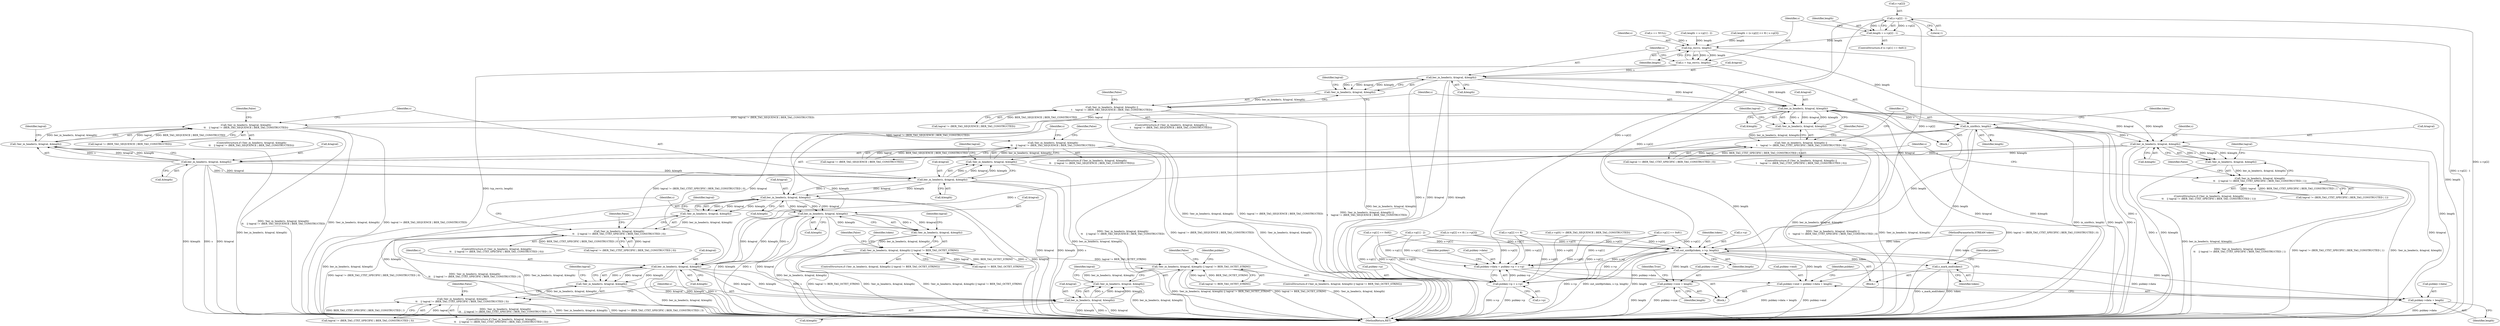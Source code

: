 digraph "0_rdesktop_4dca546d04321a610c1835010b5dad85163b65e1_2@array" {
"1000168" [label="(Call,s->p[2] - 1)"];
"1000166" [label="(Call,length = s->p[2] - 1)"];
"1000204" [label="(Call,tcp_recv(s, length))"];
"1000202" [label="(Call,s = tcp_recv(s, length))"];
"1000210" [label="(Call,ber_in_header(s, &tagval, &length))"];
"1000209" [label="(Call,!ber_in_header(s, &tagval, &length))"];
"1000208" [label="(Call,!ber_in_header(s, &tagval, &length) ||\n\t    tagval != (BER_TAG_SEQUENCE | BER_TAG_CONSTRUCTED))"];
"1000266" [label="(Call,!ber_in_header(s, &tagval, &length)\n\t\t    || tagval != (BER_TAG_SEQUENCE | BER_TAG_CONSTRUCTED))"];
"1000282" [label="(Call,!ber_in_header(s, &tagval, &length)\n\t\t    || tagval != (BER_TAG_SEQUENCE | BER_TAG_CONSTRUCTED))"];
"1000226" [label="(Call,ber_in_header(s, &tagval, &length))"];
"1000225" [label="(Call,!ber_in_header(s, &tagval, &length))"];
"1000224" [label="(Call,!ber_in_header(s, &tagval, &length) ||\n \t    tagval != (BER_TAG_CTXT_SPECIFIC | BER_TAG_CONSTRUCTED | 0))"];
"1000298" [label="(Call,!ber_in_header(s, &tagval, &length)\n\t\t    || tagval != (BER_TAG_CTXT_SPECIFIC | BER_TAG_CONSTRUCTED | 0))"];
"1000241" [label="(Call,in_uint8s(s, length))"];
"1000250" [label="(Call,ber_in_header(s, &tagval, &length))"];
"1000249" [label="(Call,!ber_in_header(s, &tagval, &length))"];
"1000248" [label="(Call,!ber_in_header(s, &tagval, &length)\n\t\t    || tagval != (BER_TAG_CTXT_SPECIFIC | BER_TAG_CONSTRUCTED | 1))"];
"1000268" [label="(Call,ber_in_header(s, &tagval, &length))"];
"1000267" [label="(Call,!ber_in_header(s, &tagval, &length))"];
"1000284" [label="(Call,ber_in_header(s, &tagval, &length))"];
"1000283" [label="(Call,!ber_in_header(s, &tagval, &length))"];
"1000300" [label="(Call,ber_in_header(s, &tagval, &length))"];
"1000299" [label="(Call,!ber_in_header(s, &tagval, &length))"];
"1000318" [label="(Call,ber_in_header(s, &tagval, &length))"];
"1000317" [label="(Call,!ber_in_header(s, &tagval, &length))"];
"1000316" [label="(Call,!ber_in_header(s, &tagval, &length) || tagval != BER_TAG_OCTET_STRING)"];
"1000370" [label="(Call,!ber_in_header(s, &tagval, &length) || tagval != BER_TAG_OCTET_STRING)"];
"1000354" [label="(Call,ber_in_header(s, &tagval, &length))"];
"1000353" [label="(Call,!ber_in_header(s, &tagval, &length))"];
"1000352" [label="(Call,!ber_in_header(s, &tagval, &length)\n\t\t    || tagval != (BER_TAG_CTXT_SPECIFIC | BER_TAG_CONSTRUCTED | 3))"];
"1000372" [label="(Call,ber_in_header(s, &tagval, &length))"];
"1000371" [label="(Call,!ber_in_header(s, &tagval, &length))"];
"1000340" [label="(Call,out_uint8p(token, s->p, length))"];
"1000346" [label="(Call,s_mark_end(token))"];
"1000383" [label="(Call,pubkey->data = pubkey->p = s->p)"];
"1000394" [label="(Call,pubkey->end = pubkey->data + length)"];
"1000398" [label="(Call,pubkey->data + length)"];
"1000387" [label="(Call,pubkey->p = s->p)"];
"1000403" [label="(Call,pubkey->size = length)"];
"1000227" [label="(Identifier,s)"];
"1000204" [label="(Call,tcp_recv(s, length))"];
"1000283" [label="(Call,!ber_in_header(s, &tagval, &length))"];
"1000224" [label="(Call,!ber_in_header(s, &tagval, &length) ||\n \t    tagval != (BER_TAG_CTXT_SPECIFIC | BER_TAG_CONSTRUCTED | 0))"];
"1000177" [label="(Call,s->p[1] == 0x82)"];
"1000241" [label="(Call,in_uint8s(s, length))"];
"1000385" [label="(Identifier,pubkey)"];
"1000388" [label="(Call,pubkey->p)"];
"1000226" [label="(Call,ber_in_header(s, &tagval, &length))"];
"1000275" [label="(Identifier,tagval)"];
"1000252" [label="(Call,&tagval)"];
"1000203" [label="(Identifier,s)"];
"1000264" [label="(Identifier,False)"];
"1000166" [label="(Call,length = s->p[2] - 1)"];
"1000399" [label="(Call,pubkey->data)"];
"1000257" [label="(Identifier,tagval)"];
"1000187" [label="(Call,s->p[2] << 8)"];
"1000250" [label="(Call,ber_in_header(s, &tagval, &length))"];
"1000272" [label="(Call,&length)"];
"1000369" [label="(ControlStructure,if (!ber_in_header(s, &tagval, &length) || tagval != BER_TAG_OCTET_STRING))"];
"1000302" [label="(Call,&tagval)"];
"1000233" [label="(Identifier,tagval)"];
"1000301" [label="(Identifier,s)"];
"1000405" [label="(Identifier,pubkey)"];
"1000371" [label="(Call,!ber_in_header(s, &tagval, &length))"];
"1000298" [label="(Call,!ber_in_header(s, &tagval, &length)\n\t\t    || tagval != (BER_TAG_CTXT_SPECIFIC | BER_TAG_CONSTRUCTED | 0))"];
"1000297" [label="(ControlStructure,if (!ber_in_header(s, &tagval, &length)\n\t\t    || tagval != (BER_TAG_CTXT_SPECIFIC | BER_TAG_CONSTRUCTED | 0)))"];
"1000268" [label="(Call,ber_in_header(s, &tagval, &length))"];
"1000325" [label="(Identifier,tagval)"];
"1000225" [label="(Call,!ber_in_header(s, &tagval, &length))"];
"1000355" [label="(Identifier,s)"];
"1000246" [label="(Block,)"];
"1000404" [label="(Call,pubkey->size)"];
"1000322" [label="(Call,&length)"];
"1000222" [label="(Identifier,False)"];
"1000270" [label="(Call,&tagval)"];
"1000316" [label="(Call,!ber_in_header(s, &tagval, &length) || tagval != BER_TAG_OCTET_STRING)"];
"1000209" [label="(Call,!ber_in_header(s, &tagval, &length))"];
"1000361" [label="(Identifier,tagval)"];
"1000299" [label="(Call,!ber_in_header(s, &tagval, &length))"];
"1000265" [label="(ControlStructure,if (!ber_in_header(s, &tagval, &length)\n\t\t    || tagval != (BER_TAG_SEQUENCE | BER_TAG_CONSTRUCTED)))"];
"1000168" [label="(Call,s->p[2] - 1)"];
"1000324" [label="(Call,tagval != BER_TAG_OCTET_STRING)"];
"1000286" [label="(Call,&tagval)"];
"1000212" [label="(Call,&tagval)"];
"1000119" [label="(Call,s->p[0] != (BER_TAG_SEQUENCE | BER_TAG_CONSTRUCTED))"];
"1000230" [label="(Call,&length)"];
"1000159" [label="(Call,s->p[1] == 0x81)"];
"1000217" [label="(Identifier,tagval)"];
"1000341" [label="(Identifier,token)"];
"1000410" [label="(MethodReturn,RET)"];
"1000345" [label="(Identifier,length)"];
"1000376" [label="(Call,&length)"];
"1000382" [label="(Identifier,False)"];
"1000384" [label="(Call,pubkey->data)"];
"1000387" [label="(Call,pubkey->p = s->p)"];
"1000306" [label="(Call,tagval != (BER_TAG_CTXT_SPECIFIC | BER_TAG_CONSTRUCTED | 0))"];
"1000245" [label="(Identifier,token)"];
"1000242" [label="(Identifier,s)"];
"1000284" [label="(Call,ber_in_header(s, &tagval, &length))"];
"1000282" [label="(Call,!ber_in_header(s, &tagval, &length)\n\t\t    || tagval != (BER_TAG_SEQUENCE | BER_TAG_CONSTRUCTED))"];
"1000352" [label="(Call,!ber_in_header(s, &tagval, &length)\n\t\t    || tagval != (BER_TAG_CTXT_SPECIFIC | BER_TAG_CONSTRUCTED | 3))"];
"1000148" [label="(Call,length = s->p[1] - 2)"];
"1000228" [label="(Call,&tagval)"];
"1000300" [label="(Call,ber_in_header(s, &tagval, &length))"];
"1000350" [label="(Block,)"];
"1000232" [label="(Call,tagval != (BER_TAG_CTXT_SPECIFIC | BER_TAG_CONSTRUCTED | 0))"];
"1000396" [label="(Identifier,pubkey)"];
"1000216" [label="(Call,tagval != (BER_TAG_SEQUENCE | BER_TAG_CONSTRUCTED))"];
"1000169" [label="(Call,s->p[2])"];
"1000379" [label="(Identifier,tagval)"];
"1000267" [label="(Call,!ber_in_header(s, &tagval, &length))"];
"1000409" [label="(Identifier,True)"];
"1000254" [label="(Call,&length)"];
"1000285" [label="(Identifier,s)"];
"1000291" [label="(Identifier,tagval)"];
"1000186" [label="(Call,(s->p[2] << 8) | s->p[3])"];
"1000184" [label="(Call,length = (s->p[2] << 8) | s->p[3])"];
"1000383" [label="(Call,pubkey->data = pubkey->p = s->p)"];
"1000342" [label="(Call,s->p)"];
"1000314" [label="(Identifier,False)"];
"1000269" [label="(Identifier,s)"];
"1000266" [label="(Call,!ber_in_header(s, &tagval, &length)\n\t\t    || tagval != (BER_TAG_SEQUENCE | BER_TAG_CONSTRUCTED))"];
"1000211" [label="(Identifier,s)"];
"1000240" [label="(Identifier,False)"];
"1000315" [label="(ControlStructure,if (!ber_in_header(s, &tagval, &length) || tagval != BER_TAG_OCTET_STRING))"];
"1000248" [label="(Call,!ber_in_header(s, &tagval, &length)\n\t\t    || tagval != (BER_TAG_CTXT_SPECIFIC | BER_TAG_CONSTRUCTED | 1))"];
"1000374" [label="(Call,&tagval)"];
"1000318" [label="(Call,ber_in_header(s, &tagval, &length))"];
"1000407" [label="(Identifier,length)"];
"1000290" [label="(Call,tagval != (BER_TAG_SEQUENCE | BER_TAG_CONSTRUCTED))"];
"1000351" [label="(ControlStructure,if (!ber_in_header(s, &tagval, &length)\n\t\t    || tagval != (BER_TAG_CTXT_SPECIFIC | BER_TAG_CONSTRUCTED | 3)))"];
"1000101" [label="(MethodParameterIn,STREAM token)"];
"1000158" [label="(ControlStructure,if (s->p[1] == 0x81))"];
"1000346" [label="(Call,s_mark_end(token))"];
"1000349" [label="(Identifier,pubkey)"];
"1000223" [label="(ControlStructure,if (!ber_in_header(s, &tagval, &length) ||\n \t    tagval != (BER_TAG_CTXT_SPECIFIC | BER_TAG_CONSTRUCTED | 0)))"];
"1000304" [label="(Call,&length)"];
"1000394" [label="(Call,pubkey->end = pubkey->data + length)"];
"1000207" [label="(ControlStructure,if (!ber_in_header(s, &tagval, &length) ||\n\t    tagval != (BER_TAG_SEQUENCE | BER_TAG_CONSTRUCTED)))"];
"1000391" [label="(Call,s->p)"];
"1000320" [label="(Call,&tagval)"];
"1000347" [label="(Identifier,token)"];
"1000288" [label="(Call,&length)"];
"1000378" [label="(Call,tagval != BER_TAG_OCTET_STRING)"];
"1000280" [label="(Identifier,False)"];
"1000372" [label="(Call,ber_in_header(s, &tagval, &length))"];
"1000150" [label="(Call,s->p[1] - 2)"];
"1000210" [label="(Call,ber_in_header(s, &tagval, &length))"];
"1000368" [label="(Identifier,False)"];
"1000296" [label="(Identifier,False)"];
"1000247" [label="(ControlStructure,if (!ber_in_header(s, &tagval, &length)\n\t\t    || tagval != (BER_TAG_CTXT_SPECIFIC | BER_TAG_CONSTRUCTED | 1)))"];
"1000354" [label="(Call,ber_in_header(s, &tagval, &length))"];
"1000174" [label="(Literal,1)"];
"1000251" [label="(Identifier,s)"];
"1000256" [label="(Call,tagval != (BER_TAG_CTXT_SPECIFIC | BER_TAG_CONSTRUCTED | 1))"];
"1000214" [label="(Call,&length)"];
"1000395" [label="(Call,pubkey->end)"];
"1000281" [label="(ControlStructure,if (!ber_in_header(s, &tagval, &length)\n\t\t    || tagval != (BER_TAG_SEQUENCE | BER_TAG_CONSTRUCTED)))"];
"1000205" [label="(Identifier,s)"];
"1000402" [label="(Identifier,length)"];
"1000328" [label="(Identifier,False)"];
"1000249" [label="(Call,!ber_in_header(s, &tagval, &length))"];
"1000370" [label="(Call,!ber_in_header(s, &tagval, &length) || tagval != BER_TAG_OCTET_STRING)"];
"1000103" [label="(Block,)"];
"1000356" [label="(Call,&tagval)"];
"1000358" [label="(Call,&length)"];
"1000373" [label="(Identifier,s)"];
"1000206" [label="(Identifier,length)"];
"1000319" [label="(Identifier,s)"];
"1000331" [label="(Identifier,token)"];
"1000113" [label="(Call,s == NULL)"];
"1000243" [label="(Identifier,length)"];
"1000340" [label="(Call,out_uint8p(token, s->p, length))"];
"1000398" [label="(Call,pubkey->data + length)"];
"1000317" [label="(Call,!ber_in_header(s, &tagval, &length))"];
"1000360" [label="(Call,tagval != (BER_TAG_CTXT_SPECIFIC | BER_TAG_CONSTRUCTED | 3))"];
"1000208" [label="(Call,!ber_in_header(s, &tagval, &length) ||\n\t    tagval != (BER_TAG_SEQUENCE | BER_TAG_CONSTRUCTED))"];
"1000307" [label="(Identifier,tagval)"];
"1000353" [label="(Call,!ber_in_header(s, &tagval, &length))"];
"1000202" [label="(Call,s = tcp_recv(s, length))"];
"1000167" [label="(Identifier,length)"];
"1000403" [label="(Call,pubkey->size = length)"];
"1000274" [label="(Call,tagval != (BER_TAG_SEQUENCE | BER_TAG_CONSTRUCTED))"];
"1000168" -> "1000166"  [label="AST: "];
"1000168" -> "1000174"  [label="CFG: "];
"1000169" -> "1000168"  [label="AST: "];
"1000174" -> "1000168"  [label="AST: "];
"1000166" -> "1000168"  [label="CFG: "];
"1000168" -> "1000410"  [label="DDG: s->p[2]"];
"1000168" -> "1000166"  [label="DDG: s->p[2]"];
"1000168" -> "1000166"  [label="DDG: 1"];
"1000168" -> "1000340"  [label="DDG: s->p[2]"];
"1000168" -> "1000383"  [label="DDG: s->p[2]"];
"1000168" -> "1000387"  [label="DDG: s->p[2]"];
"1000166" -> "1000158"  [label="AST: "];
"1000167" -> "1000166"  [label="AST: "];
"1000203" -> "1000166"  [label="CFG: "];
"1000166" -> "1000410"  [label="DDG: s->p[2] - 1"];
"1000166" -> "1000204"  [label="DDG: length"];
"1000204" -> "1000202"  [label="AST: "];
"1000204" -> "1000206"  [label="CFG: "];
"1000205" -> "1000204"  [label="AST: "];
"1000206" -> "1000204"  [label="AST: "];
"1000202" -> "1000204"  [label="CFG: "];
"1000204" -> "1000410"  [label="DDG: length"];
"1000204" -> "1000202"  [label="DDG: s"];
"1000204" -> "1000202"  [label="DDG: length"];
"1000113" -> "1000204"  [label="DDG: s"];
"1000184" -> "1000204"  [label="DDG: length"];
"1000148" -> "1000204"  [label="DDG: length"];
"1000204" -> "1000241"  [label="DDG: length"];
"1000202" -> "1000103"  [label="AST: "];
"1000203" -> "1000202"  [label="AST: "];
"1000211" -> "1000202"  [label="CFG: "];
"1000202" -> "1000410"  [label="DDG: tcp_recv(s, length)"];
"1000202" -> "1000210"  [label="DDG: s"];
"1000210" -> "1000209"  [label="AST: "];
"1000210" -> "1000214"  [label="CFG: "];
"1000211" -> "1000210"  [label="AST: "];
"1000212" -> "1000210"  [label="AST: "];
"1000214" -> "1000210"  [label="AST: "];
"1000209" -> "1000210"  [label="CFG: "];
"1000210" -> "1000410"  [label="DDG: &tagval"];
"1000210" -> "1000410"  [label="DDG: &length"];
"1000210" -> "1000410"  [label="DDG: s"];
"1000210" -> "1000209"  [label="DDG: s"];
"1000210" -> "1000209"  [label="DDG: &tagval"];
"1000210" -> "1000209"  [label="DDG: &length"];
"1000210" -> "1000226"  [label="DDG: s"];
"1000210" -> "1000226"  [label="DDG: &tagval"];
"1000210" -> "1000226"  [label="DDG: &length"];
"1000209" -> "1000208"  [label="AST: "];
"1000217" -> "1000209"  [label="CFG: "];
"1000208" -> "1000209"  [label="CFG: "];
"1000209" -> "1000410"  [label="DDG: ber_in_header(s, &tagval, &length)"];
"1000209" -> "1000208"  [label="DDG: ber_in_header(s, &tagval, &length)"];
"1000208" -> "1000207"  [label="AST: "];
"1000208" -> "1000216"  [label="CFG: "];
"1000216" -> "1000208"  [label="AST: "];
"1000222" -> "1000208"  [label="CFG: "];
"1000227" -> "1000208"  [label="CFG: "];
"1000208" -> "1000410"  [label="DDG: !ber_in_header(s, &tagval, &length)"];
"1000208" -> "1000410"  [label="DDG: tagval != (BER_TAG_SEQUENCE | BER_TAG_CONSTRUCTED)"];
"1000208" -> "1000410"  [label="DDG: !ber_in_header(s, &tagval, &length) ||\n\t    tagval != (BER_TAG_SEQUENCE | BER_TAG_CONSTRUCTED)"];
"1000216" -> "1000208"  [label="DDG: tagval"];
"1000216" -> "1000208"  [label="DDG: BER_TAG_SEQUENCE | BER_TAG_CONSTRUCTED"];
"1000208" -> "1000266"  [label="DDG: tagval != (BER_TAG_SEQUENCE | BER_TAG_CONSTRUCTED)"];
"1000266" -> "1000265"  [label="AST: "];
"1000266" -> "1000267"  [label="CFG: "];
"1000266" -> "1000274"  [label="CFG: "];
"1000267" -> "1000266"  [label="AST: "];
"1000274" -> "1000266"  [label="AST: "];
"1000280" -> "1000266"  [label="CFG: "];
"1000285" -> "1000266"  [label="CFG: "];
"1000266" -> "1000410"  [label="DDG: !ber_in_header(s, &tagval, &length)"];
"1000266" -> "1000410"  [label="DDG: tagval != (BER_TAG_SEQUENCE | BER_TAG_CONSTRUCTED)"];
"1000266" -> "1000410"  [label="DDG: !ber_in_header(s, &tagval, &length)\n\t\t    || tagval != (BER_TAG_SEQUENCE | BER_TAG_CONSTRUCTED)"];
"1000267" -> "1000266"  [label="DDG: ber_in_header(s, &tagval, &length)"];
"1000274" -> "1000266"  [label="DDG: tagval"];
"1000274" -> "1000266"  [label="DDG: BER_TAG_SEQUENCE | BER_TAG_CONSTRUCTED"];
"1000266" -> "1000282"  [label="DDG: tagval != (BER_TAG_SEQUENCE | BER_TAG_CONSTRUCTED)"];
"1000282" -> "1000281"  [label="AST: "];
"1000282" -> "1000283"  [label="CFG: "];
"1000282" -> "1000290"  [label="CFG: "];
"1000283" -> "1000282"  [label="AST: "];
"1000290" -> "1000282"  [label="AST: "];
"1000296" -> "1000282"  [label="CFG: "];
"1000301" -> "1000282"  [label="CFG: "];
"1000282" -> "1000410"  [label="DDG: !ber_in_header(s, &tagval, &length)\n\t\t    || tagval != (BER_TAG_SEQUENCE | BER_TAG_CONSTRUCTED)"];
"1000282" -> "1000410"  [label="DDG: tagval != (BER_TAG_SEQUENCE | BER_TAG_CONSTRUCTED)"];
"1000282" -> "1000410"  [label="DDG: !ber_in_header(s, &tagval, &length)"];
"1000283" -> "1000282"  [label="DDG: ber_in_header(s, &tagval, &length)"];
"1000290" -> "1000282"  [label="DDG: tagval"];
"1000290" -> "1000282"  [label="DDG: BER_TAG_SEQUENCE | BER_TAG_CONSTRUCTED"];
"1000226" -> "1000225"  [label="AST: "];
"1000226" -> "1000230"  [label="CFG: "];
"1000227" -> "1000226"  [label="AST: "];
"1000228" -> "1000226"  [label="AST: "];
"1000230" -> "1000226"  [label="AST: "];
"1000225" -> "1000226"  [label="CFG: "];
"1000226" -> "1000410"  [label="DDG: s"];
"1000226" -> "1000410"  [label="DDG: &tagval"];
"1000226" -> "1000410"  [label="DDG: &length"];
"1000226" -> "1000225"  [label="DDG: s"];
"1000226" -> "1000225"  [label="DDG: &tagval"];
"1000226" -> "1000225"  [label="DDG: &length"];
"1000226" -> "1000241"  [label="DDG: s"];
"1000226" -> "1000250"  [label="DDG: &tagval"];
"1000226" -> "1000250"  [label="DDG: &length"];
"1000226" -> "1000354"  [label="DDG: &tagval"];
"1000226" -> "1000354"  [label="DDG: &length"];
"1000225" -> "1000224"  [label="AST: "];
"1000233" -> "1000225"  [label="CFG: "];
"1000224" -> "1000225"  [label="CFG: "];
"1000225" -> "1000410"  [label="DDG: ber_in_header(s, &tagval, &length)"];
"1000225" -> "1000224"  [label="DDG: ber_in_header(s, &tagval, &length)"];
"1000224" -> "1000223"  [label="AST: "];
"1000224" -> "1000232"  [label="CFG: "];
"1000232" -> "1000224"  [label="AST: "];
"1000240" -> "1000224"  [label="CFG: "];
"1000242" -> "1000224"  [label="CFG: "];
"1000224" -> "1000410"  [label="DDG: !ber_in_header(s, &tagval, &length)"];
"1000224" -> "1000410"  [label="DDG: tagval != (BER_TAG_CTXT_SPECIFIC | BER_TAG_CONSTRUCTED | 0)"];
"1000224" -> "1000410"  [label="DDG: !ber_in_header(s, &tagval, &length) ||\n \t    tagval != (BER_TAG_CTXT_SPECIFIC | BER_TAG_CONSTRUCTED | 0)"];
"1000232" -> "1000224"  [label="DDG: tagval"];
"1000232" -> "1000224"  [label="DDG: BER_TAG_CTXT_SPECIFIC | BER_TAG_CONSTRUCTED | 0"];
"1000224" -> "1000298"  [label="DDG: tagval != (BER_TAG_CTXT_SPECIFIC | BER_TAG_CONSTRUCTED | 0)"];
"1000298" -> "1000297"  [label="AST: "];
"1000298" -> "1000299"  [label="CFG: "];
"1000298" -> "1000306"  [label="CFG: "];
"1000299" -> "1000298"  [label="AST: "];
"1000306" -> "1000298"  [label="AST: "];
"1000314" -> "1000298"  [label="CFG: "];
"1000319" -> "1000298"  [label="CFG: "];
"1000298" -> "1000410"  [label="DDG: !ber_in_header(s, &tagval, &length)\n\t\t    || tagval != (BER_TAG_CTXT_SPECIFIC | BER_TAG_CONSTRUCTED | 0)"];
"1000298" -> "1000410"  [label="DDG: !ber_in_header(s, &tagval, &length)"];
"1000298" -> "1000410"  [label="DDG: tagval != (BER_TAG_CTXT_SPECIFIC | BER_TAG_CONSTRUCTED | 0)"];
"1000299" -> "1000298"  [label="DDG: ber_in_header(s, &tagval, &length)"];
"1000306" -> "1000298"  [label="DDG: tagval"];
"1000306" -> "1000298"  [label="DDG: BER_TAG_CTXT_SPECIFIC | BER_TAG_CONSTRUCTED | 0"];
"1000241" -> "1000103"  [label="AST: "];
"1000241" -> "1000243"  [label="CFG: "];
"1000242" -> "1000241"  [label="AST: "];
"1000243" -> "1000241"  [label="AST: "];
"1000245" -> "1000241"  [label="CFG: "];
"1000241" -> "1000410"  [label="DDG: s"];
"1000241" -> "1000410"  [label="DDG: in_uint8s(s, length)"];
"1000241" -> "1000410"  [label="DDG: length"];
"1000241" -> "1000250"  [label="DDG: s"];
"1000241" -> "1000340"  [label="DDG: length"];
"1000241" -> "1000354"  [label="DDG: s"];
"1000241" -> "1000394"  [label="DDG: length"];
"1000241" -> "1000398"  [label="DDG: length"];
"1000241" -> "1000403"  [label="DDG: length"];
"1000250" -> "1000249"  [label="AST: "];
"1000250" -> "1000254"  [label="CFG: "];
"1000251" -> "1000250"  [label="AST: "];
"1000252" -> "1000250"  [label="AST: "];
"1000254" -> "1000250"  [label="AST: "];
"1000249" -> "1000250"  [label="CFG: "];
"1000250" -> "1000410"  [label="DDG: s"];
"1000250" -> "1000410"  [label="DDG: &length"];
"1000250" -> "1000410"  [label="DDG: &tagval"];
"1000250" -> "1000249"  [label="DDG: s"];
"1000250" -> "1000249"  [label="DDG: &tagval"];
"1000250" -> "1000249"  [label="DDG: &length"];
"1000250" -> "1000268"  [label="DDG: s"];
"1000250" -> "1000268"  [label="DDG: &tagval"];
"1000250" -> "1000268"  [label="DDG: &length"];
"1000249" -> "1000248"  [label="AST: "];
"1000257" -> "1000249"  [label="CFG: "];
"1000248" -> "1000249"  [label="CFG: "];
"1000249" -> "1000410"  [label="DDG: ber_in_header(s, &tagval, &length)"];
"1000249" -> "1000248"  [label="DDG: ber_in_header(s, &tagval, &length)"];
"1000248" -> "1000247"  [label="AST: "];
"1000248" -> "1000256"  [label="CFG: "];
"1000256" -> "1000248"  [label="AST: "];
"1000264" -> "1000248"  [label="CFG: "];
"1000269" -> "1000248"  [label="CFG: "];
"1000248" -> "1000410"  [label="DDG: !ber_in_header(s, &tagval, &length)\n\t\t    || tagval != (BER_TAG_CTXT_SPECIFIC | BER_TAG_CONSTRUCTED | 1)"];
"1000248" -> "1000410"  [label="DDG: tagval != (BER_TAG_CTXT_SPECIFIC | BER_TAG_CONSTRUCTED | 1)"];
"1000248" -> "1000410"  [label="DDG: !ber_in_header(s, &tagval, &length)"];
"1000256" -> "1000248"  [label="DDG: tagval"];
"1000256" -> "1000248"  [label="DDG: BER_TAG_CTXT_SPECIFIC | BER_TAG_CONSTRUCTED | 1"];
"1000268" -> "1000267"  [label="AST: "];
"1000268" -> "1000272"  [label="CFG: "];
"1000269" -> "1000268"  [label="AST: "];
"1000270" -> "1000268"  [label="AST: "];
"1000272" -> "1000268"  [label="AST: "];
"1000267" -> "1000268"  [label="CFG: "];
"1000268" -> "1000410"  [label="DDG: s"];
"1000268" -> "1000410"  [label="DDG: &tagval"];
"1000268" -> "1000410"  [label="DDG: &length"];
"1000268" -> "1000267"  [label="DDG: s"];
"1000268" -> "1000267"  [label="DDG: &tagval"];
"1000268" -> "1000267"  [label="DDG: &length"];
"1000268" -> "1000284"  [label="DDG: s"];
"1000268" -> "1000284"  [label="DDG: &tagval"];
"1000268" -> "1000284"  [label="DDG: &length"];
"1000275" -> "1000267"  [label="CFG: "];
"1000267" -> "1000410"  [label="DDG: ber_in_header(s, &tagval, &length)"];
"1000284" -> "1000283"  [label="AST: "];
"1000284" -> "1000288"  [label="CFG: "];
"1000285" -> "1000284"  [label="AST: "];
"1000286" -> "1000284"  [label="AST: "];
"1000288" -> "1000284"  [label="AST: "];
"1000283" -> "1000284"  [label="CFG: "];
"1000284" -> "1000410"  [label="DDG: &tagval"];
"1000284" -> "1000410"  [label="DDG: s"];
"1000284" -> "1000410"  [label="DDG: &length"];
"1000284" -> "1000283"  [label="DDG: s"];
"1000284" -> "1000283"  [label="DDG: &tagval"];
"1000284" -> "1000283"  [label="DDG: &length"];
"1000284" -> "1000300"  [label="DDG: s"];
"1000284" -> "1000300"  [label="DDG: &tagval"];
"1000284" -> "1000300"  [label="DDG: &length"];
"1000291" -> "1000283"  [label="CFG: "];
"1000283" -> "1000410"  [label="DDG: ber_in_header(s, &tagval, &length)"];
"1000300" -> "1000299"  [label="AST: "];
"1000300" -> "1000304"  [label="CFG: "];
"1000301" -> "1000300"  [label="AST: "];
"1000302" -> "1000300"  [label="AST: "];
"1000304" -> "1000300"  [label="AST: "];
"1000299" -> "1000300"  [label="CFG: "];
"1000300" -> "1000410"  [label="DDG: &length"];
"1000300" -> "1000410"  [label="DDG: s"];
"1000300" -> "1000410"  [label="DDG: &tagval"];
"1000300" -> "1000299"  [label="DDG: s"];
"1000300" -> "1000299"  [label="DDG: &tagval"];
"1000300" -> "1000299"  [label="DDG: &length"];
"1000300" -> "1000318"  [label="DDG: s"];
"1000300" -> "1000318"  [label="DDG: &tagval"];
"1000300" -> "1000318"  [label="DDG: &length"];
"1000307" -> "1000299"  [label="CFG: "];
"1000299" -> "1000410"  [label="DDG: ber_in_header(s, &tagval, &length)"];
"1000318" -> "1000317"  [label="AST: "];
"1000318" -> "1000322"  [label="CFG: "];
"1000319" -> "1000318"  [label="AST: "];
"1000320" -> "1000318"  [label="AST: "];
"1000322" -> "1000318"  [label="AST: "];
"1000317" -> "1000318"  [label="CFG: "];
"1000318" -> "1000410"  [label="DDG: s"];
"1000318" -> "1000410"  [label="DDG: &length"];
"1000318" -> "1000410"  [label="DDG: &tagval"];
"1000318" -> "1000317"  [label="DDG: s"];
"1000318" -> "1000317"  [label="DDG: &tagval"];
"1000318" -> "1000317"  [label="DDG: &length"];
"1000318" -> "1000354"  [label="DDG: s"];
"1000318" -> "1000354"  [label="DDG: &tagval"];
"1000318" -> "1000354"  [label="DDG: &length"];
"1000317" -> "1000316"  [label="AST: "];
"1000325" -> "1000317"  [label="CFG: "];
"1000316" -> "1000317"  [label="CFG: "];
"1000317" -> "1000410"  [label="DDG: ber_in_header(s, &tagval, &length)"];
"1000317" -> "1000316"  [label="DDG: ber_in_header(s, &tagval, &length)"];
"1000316" -> "1000315"  [label="AST: "];
"1000316" -> "1000324"  [label="CFG: "];
"1000324" -> "1000316"  [label="AST: "];
"1000328" -> "1000316"  [label="CFG: "];
"1000331" -> "1000316"  [label="CFG: "];
"1000316" -> "1000410"  [label="DDG: !ber_in_header(s, &tagval, &length) || tagval != BER_TAG_OCTET_STRING"];
"1000316" -> "1000410"  [label="DDG: tagval != BER_TAG_OCTET_STRING"];
"1000316" -> "1000410"  [label="DDG: !ber_in_header(s, &tagval, &length)"];
"1000324" -> "1000316"  [label="DDG: tagval"];
"1000324" -> "1000316"  [label="DDG: BER_TAG_OCTET_STRING"];
"1000316" -> "1000370"  [label="DDG: tagval != BER_TAG_OCTET_STRING"];
"1000370" -> "1000369"  [label="AST: "];
"1000370" -> "1000371"  [label="CFG: "];
"1000370" -> "1000378"  [label="CFG: "];
"1000371" -> "1000370"  [label="AST: "];
"1000378" -> "1000370"  [label="AST: "];
"1000382" -> "1000370"  [label="CFG: "];
"1000385" -> "1000370"  [label="CFG: "];
"1000370" -> "1000410"  [label="DDG: !ber_in_header(s, &tagval, &length) || tagval != BER_TAG_OCTET_STRING"];
"1000370" -> "1000410"  [label="DDG: tagval != BER_TAG_OCTET_STRING"];
"1000370" -> "1000410"  [label="DDG: !ber_in_header(s, &tagval, &length)"];
"1000371" -> "1000370"  [label="DDG: ber_in_header(s, &tagval, &length)"];
"1000378" -> "1000370"  [label="DDG: tagval"];
"1000378" -> "1000370"  [label="DDG: BER_TAG_OCTET_STRING"];
"1000354" -> "1000353"  [label="AST: "];
"1000354" -> "1000358"  [label="CFG: "];
"1000355" -> "1000354"  [label="AST: "];
"1000356" -> "1000354"  [label="AST: "];
"1000358" -> "1000354"  [label="AST: "];
"1000353" -> "1000354"  [label="CFG: "];
"1000354" -> "1000410"  [label="DDG: &tagval"];
"1000354" -> "1000410"  [label="DDG: &length"];
"1000354" -> "1000410"  [label="DDG: s"];
"1000354" -> "1000353"  [label="DDG: s"];
"1000354" -> "1000353"  [label="DDG: &tagval"];
"1000354" -> "1000353"  [label="DDG: &length"];
"1000354" -> "1000372"  [label="DDG: s"];
"1000354" -> "1000372"  [label="DDG: &tagval"];
"1000354" -> "1000372"  [label="DDG: &length"];
"1000353" -> "1000352"  [label="AST: "];
"1000361" -> "1000353"  [label="CFG: "];
"1000352" -> "1000353"  [label="CFG: "];
"1000353" -> "1000410"  [label="DDG: ber_in_header(s, &tagval, &length)"];
"1000353" -> "1000352"  [label="DDG: ber_in_header(s, &tagval, &length)"];
"1000352" -> "1000351"  [label="AST: "];
"1000352" -> "1000360"  [label="CFG: "];
"1000360" -> "1000352"  [label="AST: "];
"1000368" -> "1000352"  [label="CFG: "];
"1000373" -> "1000352"  [label="CFG: "];
"1000352" -> "1000410"  [label="DDG: !ber_in_header(s, &tagval, &length)"];
"1000352" -> "1000410"  [label="DDG: tagval != (BER_TAG_CTXT_SPECIFIC | BER_TAG_CONSTRUCTED | 3)"];
"1000352" -> "1000410"  [label="DDG: !ber_in_header(s, &tagval, &length)\n\t\t    || tagval != (BER_TAG_CTXT_SPECIFIC | BER_TAG_CONSTRUCTED | 3)"];
"1000360" -> "1000352"  [label="DDG: tagval"];
"1000360" -> "1000352"  [label="DDG: BER_TAG_CTXT_SPECIFIC | BER_TAG_CONSTRUCTED | 3"];
"1000372" -> "1000371"  [label="AST: "];
"1000372" -> "1000376"  [label="CFG: "];
"1000373" -> "1000372"  [label="AST: "];
"1000374" -> "1000372"  [label="AST: "];
"1000376" -> "1000372"  [label="AST: "];
"1000371" -> "1000372"  [label="CFG: "];
"1000372" -> "1000410"  [label="DDG: &length"];
"1000372" -> "1000410"  [label="DDG: s"];
"1000372" -> "1000410"  [label="DDG: &tagval"];
"1000372" -> "1000371"  [label="DDG: s"];
"1000372" -> "1000371"  [label="DDG: &tagval"];
"1000372" -> "1000371"  [label="DDG: &length"];
"1000379" -> "1000371"  [label="CFG: "];
"1000371" -> "1000410"  [label="DDG: ber_in_header(s, &tagval, &length)"];
"1000340" -> "1000246"  [label="AST: "];
"1000340" -> "1000345"  [label="CFG: "];
"1000341" -> "1000340"  [label="AST: "];
"1000342" -> "1000340"  [label="AST: "];
"1000345" -> "1000340"  [label="AST: "];
"1000347" -> "1000340"  [label="CFG: "];
"1000340" -> "1000410"  [label="DDG: s->p"];
"1000340" -> "1000410"  [label="DDG: out_uint8p(token, s->p, length)"];
"1000340" -> "1000410"  [label="DDG: length"];
"1000101" -> "1000340"  [label="DDG: token"];
"1000186" -> "1000340"  [label="DDG: s->p[3]"];
"1000150" -> "1000340"  [label="DDG: s->p[1]"];
"1000159" -> "1000340"  [label="DDG: s->p[1]"];
"1000119" -> "1000340"  [label="DDG: s->p[0]"];
"1000187" -> "1000340"  [label="DDG: s->p[2]"];
"1000177" -> "1000340"  [label="DDG: s->p[1]"];
"1000340" -> "1000346"  [label="DDG: token"];
"1000340" -> "1000383"  [label="DDG: s->p"];
"1000340" -> "1000387"  [label="DDG: s->p"];
"1000340" -> "1000394"  [label="DDG: length"];
"1000340" -> "1000398"  [label="DDG: length"];
"1000340" -> "1000403"  [label="DDG: length"];
"1000346" -> "1000246"  [label="AST: "];
"1000346" -> "1000347"  [label="CFG: "];
"1000347" -> "1000346"  [label="AST: "];
"1000349" -> "1000346"  [label="CFG: "];
"1000346" -> "1000410"  [label="DDG: token"];
"1000346" -> "1000410"  [label="DDG: s_mark_end(token)"];
"1000101" -> "1000346"  [label="DDG: token"];
"1000383" -> "1000350"  [label="AST: "];
"1000383" -> "1000387"  [label="CFG: "];
"1000384" -> "1000383"  [label="AST: "];
"1000387" -> "1000383"  [label="AST: "];
"1000396" -> "1000383"  [label="CFG: "];
"1000387" -> "1000383"  [label="DDG: pubkey->p"];
"1000186" -> "1000383"  [label="DDG: s->p[3]"];
"1000150" -> "1000383"  [label="DDG: s->p[1]"];
"1000159" -> "1000383"  [label="DDG: s->p[1]"];
"1000119" -> "1000383"  [label="DDG: s->p[0]"];
"1000187" -> "1000383"  [label="DDG: s->p[2]"];
"1000177" -> "1000383"  [label="DDG: s->p[1]"];
"1000383" -> "1000394"  [label="DDG: pubkey->data"];
"1000383" -> "1000398"  [label="DDG: pubkey->data"];
"1000394" -> "1000350"  [label="AST: "];
"1000394" -> "1000398"  [label="CFG: "];
"1000395" -> "1000394"  [label="AST: "];
"1000398" -> "1000394"  [label="AST: "];
"1000405" -> "1000394"  [label="CFG: "];
"1000394" -> "1000410"  [label="DDG: pubkey->data + length"];
"1000394" -> "1000410"  [label="DDG: pubkey->end"];
"1000398" -> "1000402"  [label="CFG: "];
"1000399" -> "1000398"  [label="AST: "];
"1000402" -> "1000398"  [label="AST: "];
"1000398" -> "1000410"  [label="DDG: pubkey->data"];
"1000387" -> "1000391"  [label="CFG: "];
"1000388" -> "1000387"  [label="AST: "];
"1000391" -> "1000387"  [label="AST: "];
"1000387" -> "1000410"  [label="DDG: pubkey->p"];
"1000387" -> "1000410"  [label="DDG: s->p"];
"1000186" -> "1000387"  [label="DDG: s->p[3]"];
"1000150" -> "1000387"  [label="DDG: s->p[1]"];
"1000159" -> "1000387"  [label="DDG: s->p[1]"];
"1000119" -> "1000387"  [label="DDG: s->p[0]"];
"1000187" -> "1000387"  [label="DDG: s->p[2]"];
"1000177" -> "1000387"  [label="DDG: s->p[1]"];
"1000403" -> "1000350"  [label="AST: "];
"1000403" -> "1000407"  [label="CFG: "];
"1000404" -> "1000403"  [label="AST: "];
"1000407" -> "1000403"  [label="AST: "];
"1000409" -> "1000403"  [label="CFG: "];
"1000403" -> "1000410"  [label="DDG: pubkey->size"];
"1000403" -> "1000410"  [label="DDG: length"];
}
